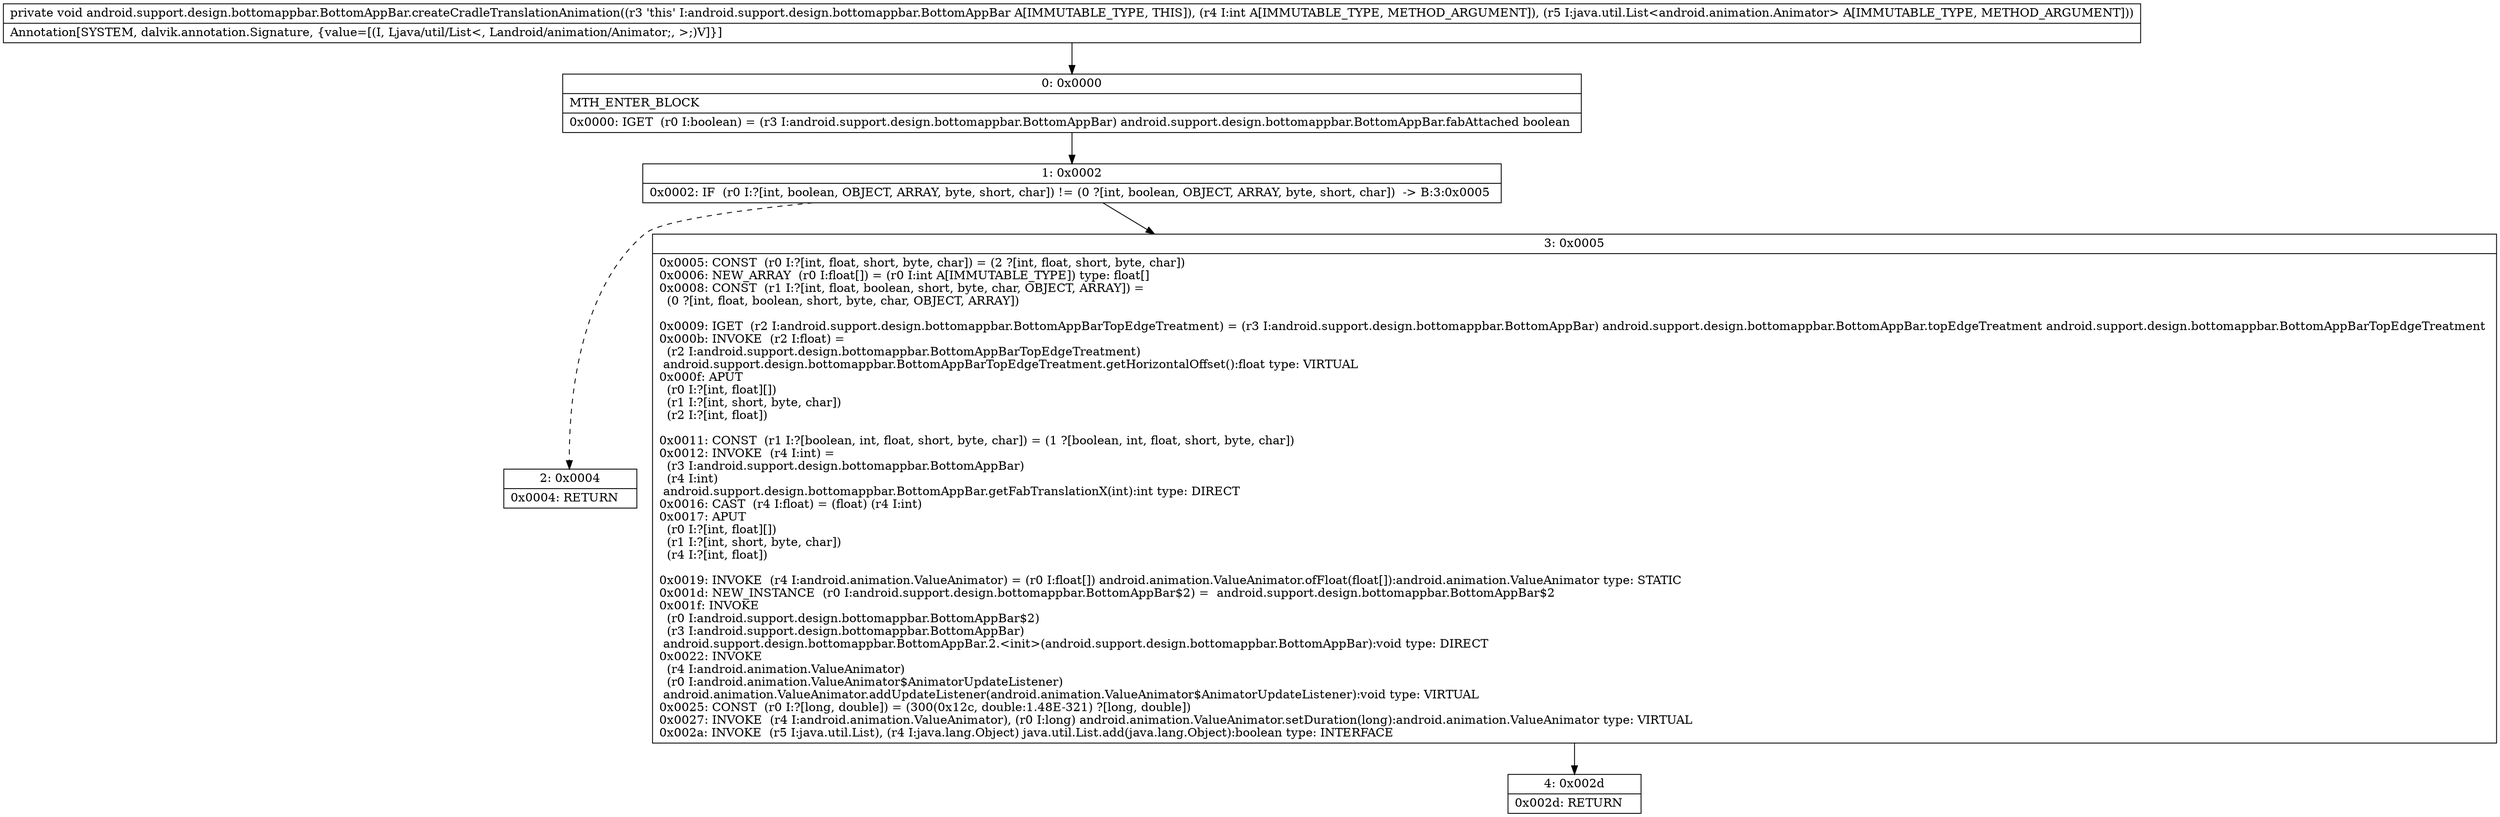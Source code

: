 digraph "CFG forandroid.support.design.bottomappbar.BottomAppBar.createCradleTranslationAnimation(ILjava\/util\/List;)V" {
Node_0 [shape=record,label="{0\:\ 0x0000|MTH_ENTER_BLOCK\l|0x0000: IGET  (r0 I:boolean) = (r3 I:android.support.design.bottomappbar.BottomAppBar) android.support.design.bottomappbar.BottomAppBar.fabAttached boolean \l}"];
Node_1 [shape=record,label="{1\:\ 0x0002|0x0002: IF  (r0 I:?[int, boolean, OBJECT, ARRAY, byte, short, char]) != (0 ?[int, boolean, OBJECT, ARRAY, byte, short, char])  \-\> B:3:0x0005 \l}"];
Node_2 [shape=record,label="{2\:\ 0x0004|0x0004: RETURN   \l}"];
Node_3 [shape=record,label="{3\:\ 0x0005|0x0005: CONST  (r0 I:?[int, float, short, byte, char]) = (2 ?[int, float, short, byte, char]) \l0x0006: NEW_ARRAY  (r0 I:float[]) = (r0 I:int A[IMMUTABLE_TYPE]) type: float[] \l0x0008: CONST  (r1 I:?[int, float, boolean, short, byte, char, OBJECT, ARRAY]) = \l  (0 ?[int, float, boolean, short, byte, char, OBJECT, ARRAY])\l \l0x0009: IGET  (r2 I:android.support.design.bottomappbar.BottomAppBarTopEdgeTreatment) = (r3 I:android.support.design.bottomappbar.BottomAppBar) android.support.design.bottomappbar.BottomAppBar.topEdgeTreatment android.support.design.bottomappbar.BottomAppBarTopEdgeTreatment \l0x000b: INVOKE  (r2 I:float) = \l  (r2 I:android.support.design.bottomappbar.BottomAppBarTopEdgeTreatment)\l android.support.design.bottomappbar.BottomAppBarTopEdgeTreatment.getHorizontalOffset():float type: VIRTUAL \l0x000f: APUT  \l  (r0 I:?[int, float][])\l  (r1 I:?[int, short, byte, char])\l  (r2 I:?[int, float])\l \l0x0011: CONST  (r1 I:?[boolean, int, float, short, byte, char]) = (1 ?[boolean, int, float, short, byte, char]) \l0x0012: INVOKE  (r4 I:int) = \l  (r3 I:android.support.design.bottomappbar.BottomAppBar)\l  (r4 I:int)\l android.support.design.bottomappbar.BottomAppBar.getFabTranslationX(int):int type: DIRECT \l0x0016: CAST  (r4 I:float) = (float) (r4 I:int) \l0x0017: APUT  \l  (r0 I:?[int, float][])\l  (r1 I:?[int, short, byte, char])\l  (r4 I:?[int, float])\l \l0x0019: INVOKE  (r4 I:android.animation.ValueAnimator) = (r0 I:float[]) android.animation.ValueAnimator.ofFloat(float[]):android.animation.ValueAnimator type: STATIC \l0x001d: NEW_INSTANCE  (r0 I:android.support.design.bottomappbar.BottomAppBar$2) =  android.support.design.bottomappbar.BottomAppBar$2 \l0x001f: INVOKE  \l  (r0 I:android.support.design.bottomappbar.BottomAppBar$2)\l  (r3 I:android.support.design.bottomappbar.BottomAppBar)\l android.support.design.bottomappbar.BottomAppBar.2.\<init\>(android.support.design.bottomappbar.BottomAppBar):void type: DIRECT \l0x0022: INVOKE  \l  (r4 I:android.animation.ValueAnimator)\l  (r0 I:android.animation.ValueAnimator$AnimatorUpdateListener)\l android.animation.ValueAnimator.addUpdateListener(android.animation.ValueAnimator$AnimatorUpdateListener):void type: VIRTUAL \l0x0025: CONST  (r0 I:?[long, double]) = (300(0x12c, double:1.48E\-321) ?[long, double]) \l0x0027: INVOKE  (r4 I:android.animation.ValueAnimator), (r0 I:long) android.animation.ValueAnimator.setDuration(long):android.animation.ValueAnimator type: VIRTUAL \l0x002a: INVOKE  (r5 I:java.util.List), (r4 I:java.lang.Object) java.util.List.add(java.lang.Object):boolean type: INTERFACE \l}"];
Node_4 [shape=record,label="{4\:\ 0x002d|0x002d: RETURN   \l}"];
MethodNode[shape=record,label="{private void android.support.design.bottomappbar.BottomAppBar.createCradleTranslationAnimation((r3 'this' I:android.support.design.bottomappbar.BottomAppBar A[IMMUTABLE_TYPE, THIS]), (r4 I:int A[IMMUTABLE_TYPE, METHOD_ARGUMENT]), (r5 I:java.util.List\<android.animation.Animator\> A[IMMUTABLE_TYPE, METHOD_ARGUMENT]))  | Annotation[SYSTEM, dalvik.annotation.Signature, \{value=[(I, Ljava\/util\/List\<, Landroid\/animation\/Animator;, \>;)V]\}]\l}"];
MethodNode -> Node_0;
Node_0 -> Node_1;
Node_1 -> Node_2[style=dashed];
Node_1 -> Node_3;
Node_3 -> Node_4;
}

